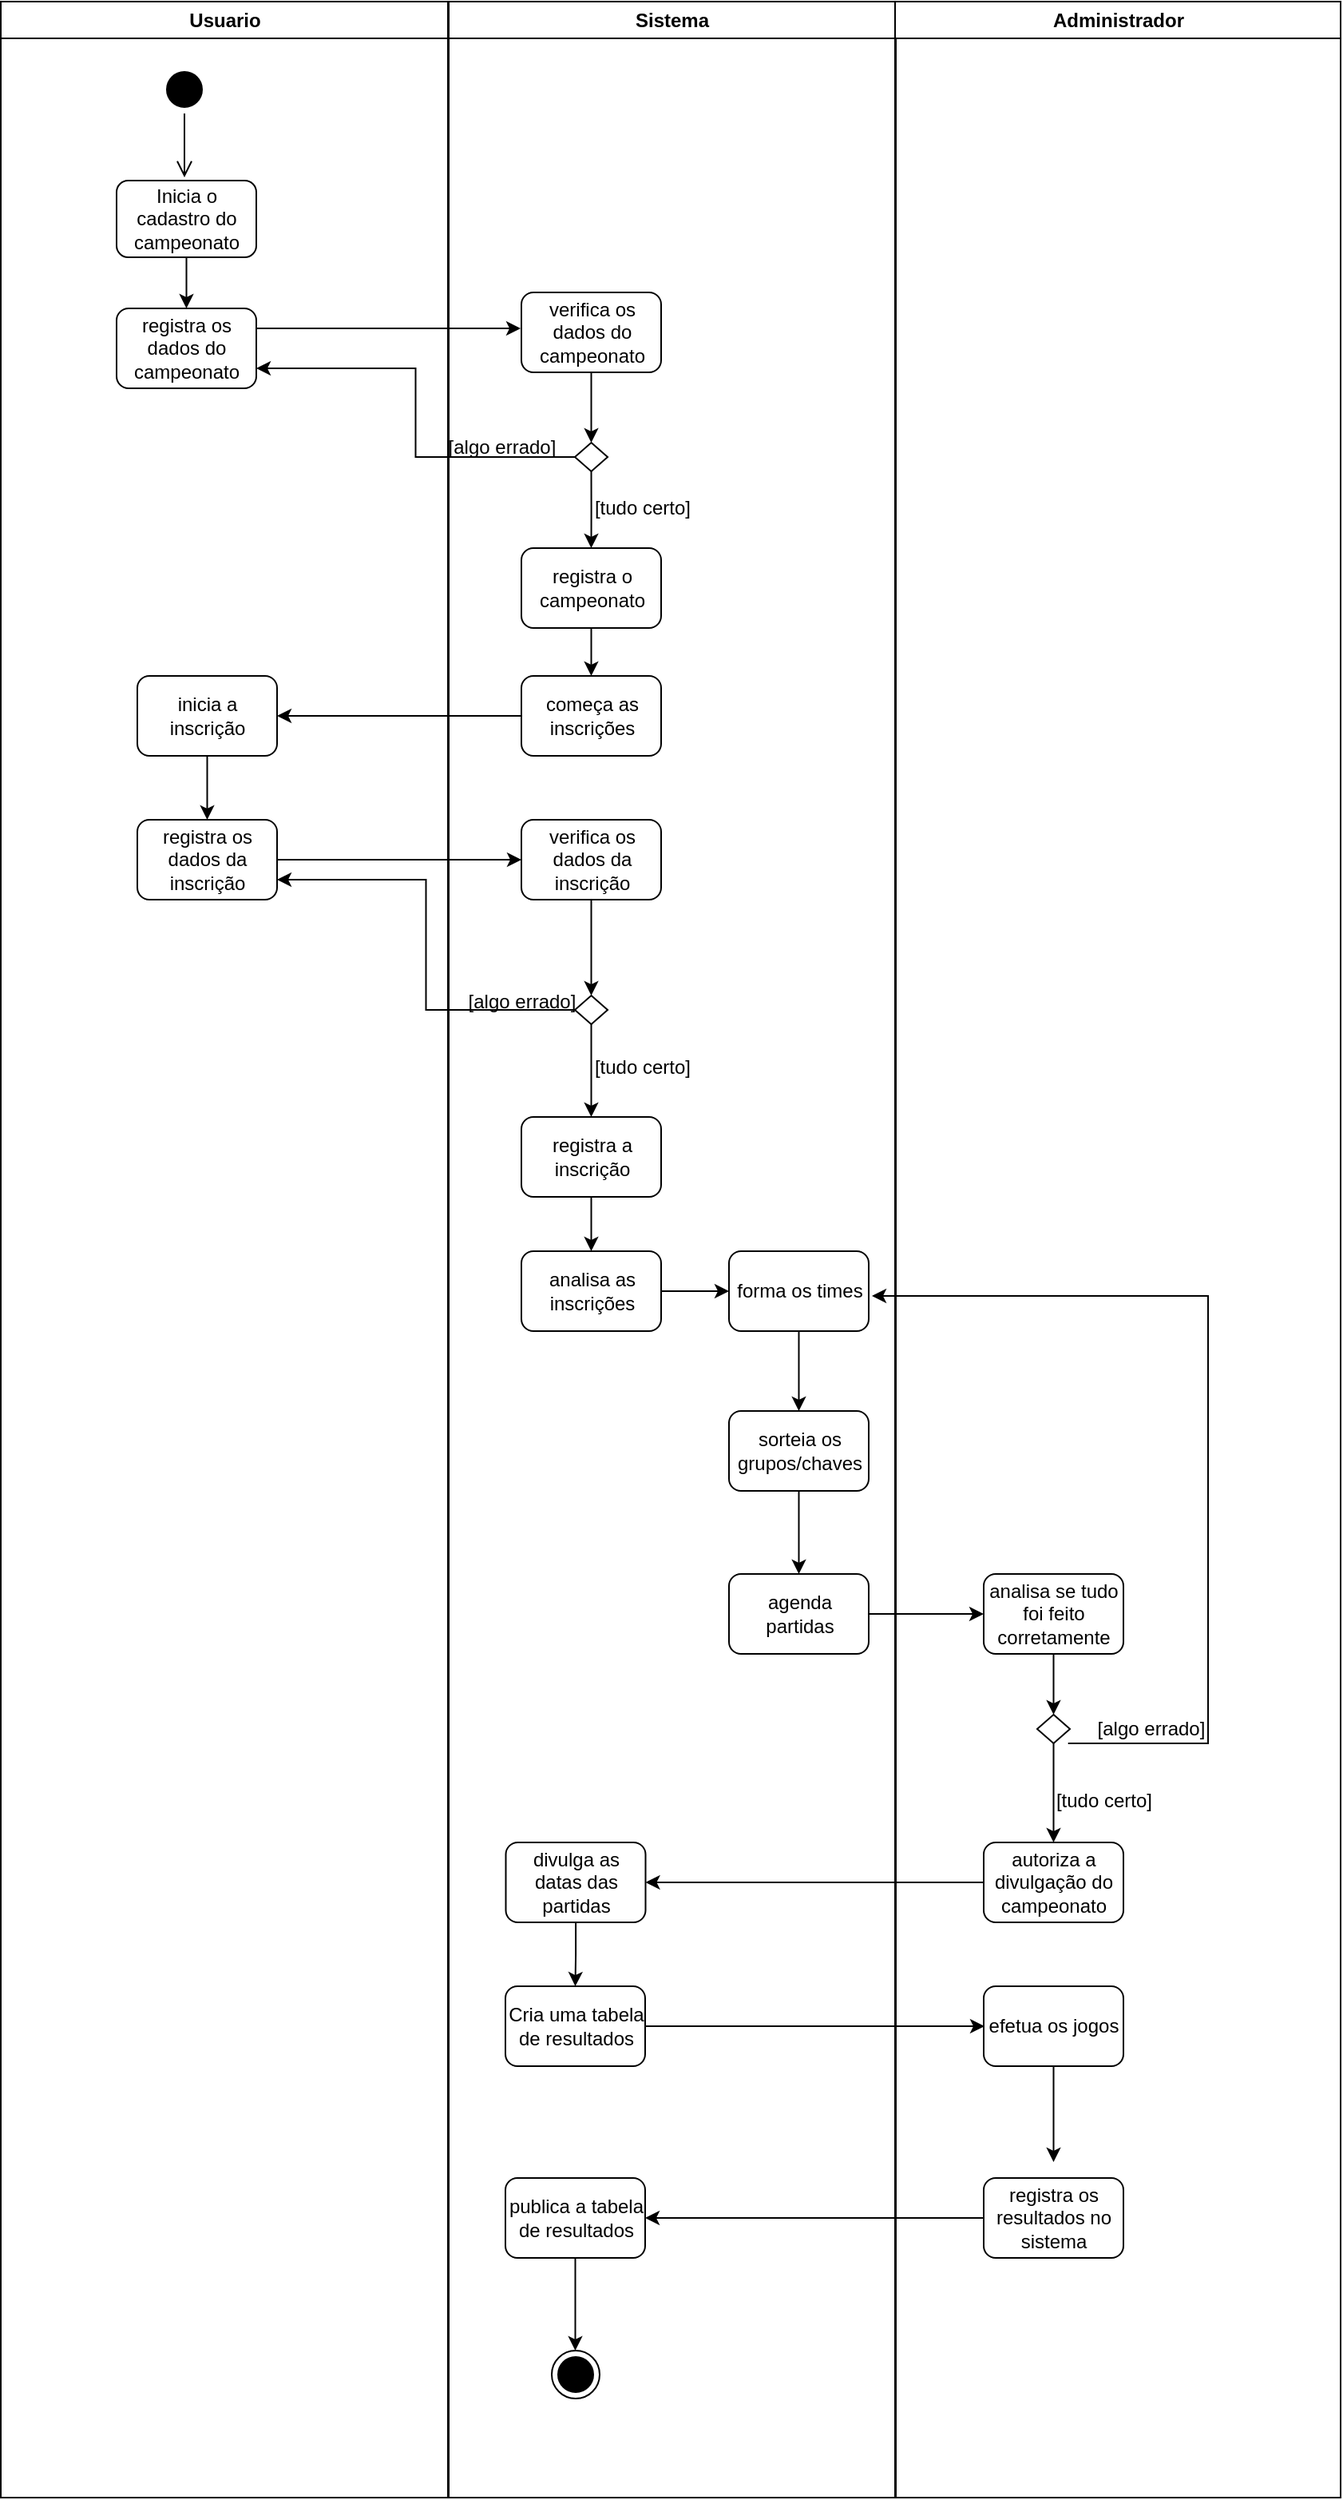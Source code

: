 <mxfile version="22.1.11" type="github">
  <diagram name="Page-1" id="e7e014a7-5840-1c2e-5031-d8a46d1fe8dd">
    <mxGraphModel dx="1398" dy="808" grid="1" gridSize="10" guides="1" tooltips="1" connect="1" arrows="1" fold="1" page="1" pageScale="1" pageWidth="1169" pageHeight="826" background="none" math="0" shadow="0">
      <root>
        <mxCell id="0" />
        <mxCell id="1" parent="0" />
        <mxCell id="2" value="Usuario" style="swimlane;whiteSpace=wrap" parent="1" vertex="1">
          <mxGeometry x="164.5" y="128" width="280" height="1562" as="geometry" />
        </mxCell>
        <mxCell id="5" value="" style="ellipse;shape=startState;fillColor=#000000;strokeColor=#000000;" parent="2" vertex="1">
          <mxGeometry x="100" y="40" width="30" height="30" as="geometry" />
        </mxCell>
        <mxCell id="6" value="" style="edgeStyle=elbowEdgeStyle;elbow=horizontal;verticalAlign=bottom;endArrow=open;endSize=8;strokeColor=#000000;endFill=1;rounded=0" parent="2" source="5" edge="1">
          <mxGeometry x="100" y="40" as="geometry">
            <mxPoint x="115.071" y="110" as="targetPoint" />
          </mxGeometry>
        </mxCell>
        <mxCell id="lXPpiiLehpuR0d5RNRXk-49" style="edgeStyle=orthogonalEdgeStyle;rounded=0;orthogonalLoop=1;jettySize=auto;html=1;entryX=0.5;entryY=0;entryDx=0;entryDy=0;" parent="2" source="lXPpiiLehpuR0d5RNRXk-41" target="lXPpiiLehpuR0d5RNRXk-47" edge="1">
          <mxGeometry relative="1" as="geometry" />
        </mxCell>
        <mxCell id="lXPpiiLehpuR0d5RNRXk-41" value="Inicia o cadastro do campeonato" style="rounded=1;whiteSpace=wrap;html=1;" parent="2" vertex="1">
          <mxGeometry x="72.5" y="112" width="87.5" height="48" as="geometry" />
        </mxCell>
        <mxCell id="lXPpiiLehpuR0d5RNRXk-51" style="edgeStyle=orthogonalEdgeStyle;rounded=0;orthogonalLoop=1;jettySize=auto;html=1;exitX=1;exitY=0.25;exitDx=0;exitDy=0;" parent="2" source="lXPpiiLehpuR0d5RNRXk-47" edge="1">
          <mxGeometry relative="1" as="geometry">
            <mxPoint x="325.5" y="204.529" as="targetPoint" />
          </mxGeometry>
        </mxCell>
        <mxCell id="lXPpiiLehpuR0d5RNRXk-47" value="registra os dados do campeonato" style="rounded=1;whiteSpace=wrap;html=1;" parent="2" vertex="1">
          <mxGeometry x="72.5" y="192" width="87.5" height="50" as="geometry" />
        </mxCell>
        <mxCell id="lXPpiiLehpuR0d5RNRXk-78" style="edgeStyle=orthogonalEdgeStyle;rounded=0;orthogonalLoop=1;jettySize=auto;html=1;entryX=0.5;entryY=0;entryDx=0;entryDy=0;" parent="2" source="lXPpiiLehpuR0d5RNRXk-70" target="lXPpiiLehpuR0d5RNRXk-77" edge="1">
          <mxGeometry relative="1" as="geometry" />
        </mxCell>
        <mxCell id="lXPpiiLehpuR0d5RNRXk-70" value="inicia a inscrição" style="rounded=1;whiteSpace=wrap;html=1;" parent="2" vertex="1">
          <mxGeometry x="85.5" y="422" width="87.5" height="50" as="geometry" />
        </mxCell>
        <mxCell id="lXPpiiLehpuR0d5RNRXk-77" value="registra os dados da inscrição" style="rounded=1;whiteSpace=wrap;html=1;" parent="2" vertex="1">
          <mxGeometry x="85.5" y="512" width="87.5" height="50" as="geometry" />
        </mxCell>
        <mxCell id="3" value="Sistema" style="swimlane;whiteSpace=wrap" parent="1" vertex="1">
          <mxGeometry x="445" y="128" width="280" height="1562" as="geometry" />
        </mxCell>
        <mxCell id="lXPpiiLehpuR0d5RNRXk-54" style="edgeStyle=orthogonalEdgeStyle;rounded=0;orthogonalLoop=1;jettySize=auto;html=1;entryX=0.5;entryY=0;entryDx=0;entryDy=0;" parent="3" source="lXPpiiLehpuR0d5RNRXk-52" target="lXPpiiLehpuR0d5RNRXk-53" edge="1">
          <mxGeometry relative="1" as="geometry" />
        </mxCell>
        <mxCell id="lXPpiiLehpuR0d5RNRXk-52" value="verifica os dados do campeonato" style="rounded=1;whiteSpace=wrap;html=1;" parent="3" vertex="1">
          <mxGeometry x="45.5" y="182" width="87.5" height="50" as="geometry" />
        </mxCell>
        <mxCell id="lXPpiiLehpuR0d5RNRXk-57" style="edgeStyle=orthogonalEdgeStyle;rounded=0;orthogonalLoop=1;jettySize=auto;html=1;exitX=0.5;exitY=1;exitDx=0;exitDy=0;" parent="3" source="lXPpiiLehpuR0d5RNRXk-53" target="lXPpiiLehpuR0d5RNRXk-56" edge="1">
          <mxGeometry relative="1" as="geometry" />
        </mxCell>
        <mxCell id="lXPpiiLehpuR0d5RNRXk-53" value="" style="rhombus;whiteSpace=wrap;html=1;" parent="3" vertex="1">
          <mxGeometry x="79" y="276" width="20.5" height="18" as="geometry" />
        </mxCell>
        <mxCell id="lXPpiiLehpuR0d5RNRXk-67" style="edgeStyle=orthogonalEdgeStyle;rounded=0;orthogonalLoop=1;jettySize=auto;html=1;entryX=0.5;entryY=0;entryDx=0;entryDy=0;" parent="3" source="lXPpiiLehpuR0d5RNRXk-56" target="lXPpiiLehpuR0d5RNRXk-66" edge="1">
          <mxGeometry relative="1" as="geometry" />
        </mxCell>
        <mxCell id="lXPpiiLehpuR0d5RNRXk-56" value="registra o campeonato" style="rounded=1;whiteSpace=wrap;html=1;" parent="3" vertex="1">
          <mxGeometry x="45.5" y="342" width="87.5" height="50" as="geometry" />
        </mxCell>
        <mxCell id="lXPpiiLehpuR0d5RNRXk-58" value="[tudo certo]" style="text;html=1;strokeColor=none;fillColor=none;align=center;verticalAlign=middle;whiteSpace=wrap;rounded=0;" parent="3" vertex="1">
          <mxGeometry x="85.5" y="302" width="70.5" height="30" as="geometry" />
        </mxCell>
        <mxCell id="lXPpiiLehpuR0d5RNRXk-60" value="[algo errado]" style="text;html=1;strokeColor=none;fillColor=none;align=center;verticalAlign=middle;whiteSpace=wrap;rounded=0;" parent="3" vertex="1">
          <mxGeometry x="-4.5" y="264" width="74.5" height="30" as="geometry" />
        </mxCell>
        <mxCell id="lXPpiiLehpuR0d5RNRXk-66" value="começa as inscrições" style="rounded=1;whiteSpace=wrap;html=1;" parent="3" vertex="1">
          <mxGeometry x="45.5" y="422" width="87.5" height="50" as="geometry" />
        </mxCell>
        <mxCell id="lXPpiiLehpuR0d5RNRXk-83" style="edgeStyle=orthogonalEdgeStyle;rounded=0;orthogonalLoop=1;jettySize=auto;html=1;" parent="3" source="lXPpiiLehpuR0d5RNRXk-81" edge="1">
          <mxGeometry relative="1" as="geometry">
            <mxPoint x="89.25" y="622" as="targetPoint" />
          </mxGeometry>
        </mxCell>
        <mxCell id="lXPpiiLehpuR0d5RNRXk-81" value="verifica os dados da inscrição" style="rounded=1;whiteSpace=wrap;html=1;" parent="3" vertex="1">
          <mxGeometry x="45.5" y="512" width="87.5" height="50" as="geometry" />
        </mxCell>
        <mxCell id="lXPpiiLehpuR0d5RNRXk-89" style="edgeStyle=orthogonalEdgeStyle;rounded=0;orthogonalLoop=1;jettySize=auto;html=1;entryX=0.5;entryY=0;entryDx=0;entryDy=0;" parent="3" source="lXPpiiLehpuR0d5RNRXk-84" target="lXPpiiLehpuR0d5RNRXk-88" edge="1">
          <mxGeometry relative="1" as="geometry" />
        </mxCell>
        <mxCell id="lXPpiiLehpuR0d5RNRXk-84" value="" style="rhombus;whiteSpace=wrap;html=1;" parent="3" vertex="1">
          <mxGeometry x="79" y="622" width="20.5" height="18" as="geometry" />
        </mxCell>
        <mxCell id="lXPpiiLehpuR0d5RNRXk-86" value="[algo errado]" style="text;html=1;strokeColor=none;fillColor=none;align=center;verticalAlign=middle;whiteSpace=wrap;rounded=0;" parent="3" vertex="1">
          <mxGeometry x="10.5" y="611" width="69.5" height="30" as="geometry" />
        </mxCell>
        <mxCell id="lXPpiiLehpuR0d5RNRXk-91" style="edgeStyle=orthogonalEdgeStyle;rounded=0;orthogonalLoop=1;jettySize=auto;html=1;" parent="3" source="lXPpiiLehpuR0d5RNRXk-88" edge="1">
          <mxGeometry relative="1" as="geometry">
            <mxPoint x="89.25" y="782" as="targetPoint" />
          </mxGeometry>
        </mxCell>
        <mxCell id="lXPpiiLehpuR0d5RNRXk-88" value="registra a inscrição" style="rounded=1;whiteSpace=wrap;html=1;" parent="3" vertex="1">
          <mxGeometry x="45.5" y="698" width="87.5" height="50" as="geometry" />
        </mxCell>
        <mxCell id="lXPpiiLehpuR0d5RNRXk-90" value="[tudo certo]" style="text;html=1;strokeColor=none;fillColor=none;align=center;verticalAlign=middle;whiteSpace=wrap;rounded=0;" parent="3" vertex="1">
          <mxGeometry x="85.5" y="652" width="70.5" height="30" as="geometry" />
        </mxCell>
        <mxCell id="lXPpiiLehpuR0d5RNRXk-95" style="edgeStyle=orthogonalEdgeStyle;rounded=0;orthogonalLoop=1;jettySize=auto;html=1;entryX=0;entryY=0.5;entryDx=0;entryDy=0;" parent="3" source="lXPpiiLehpuR0d5RNRXk-92" target="lXPpiiLehpuR0d5RNRXk-94" edge="1">
          <mxGeometry relative="1" as="geometry" />
        </mxCell>
        <mxCell id="lXPpiiLehpuR0d5RNRXk-92" value="analisa as inscrições" style="rounded=1;whiteSpace=wrap;html=1;" parent="3" vertex="1">
          <mxGeometry x="45.5" y="782" width="87.5" height="50" as="geometry" />
        </mxCell>
        <mxCell id="lXPpiiLehpuR0d5RNRXk-98" style="edgeStyle=orthogonalEdgeStyle;rounded=0;orthogonalLoop=1;jettySize=auto;html=1;" parent="3" source="lXPpiiLehpuR0d5RNRXk-94" target="lXPpiiLehpuR0d5RNRXk-97" edge="1">
          <mxGeometry relative="1" as="geometry" />
        </mxCell>
        <mxCell id="lXPpiiLehpuR0d5RNRXk-94" value="forma os times" style="rounded=1;whiteSpace=wrap;html=1;" parent="3" vertex="1">
          <mxGeometry x="175.5" y="782" width="87.5" height="50" as="geometry" />
        </mxCell>
        <mxCell id="lXPpiiLehpuR0d5RNRXk-152" style="edgeStyle=orthogonalEdgeStyle;rounded=0;orthogonalLoop=1;jettySize=auto;html=1;entryX=0.5;entryY=0;entryDx=0;entryDy=0;" parent="3" source="lXPpiiLehpuR0d5RNRXk-97" target="lXPpiiLehpuR0d5RNRXk-151" edge="1">
          <mxGeometry relative="1" as="geometry" />
        </mxCell>
        <mxCell id="lXPpiiLehpuR0d5RNRXk-97" value="sorteia os grupos/chaves" style="rounded=1;whiteSpace=wrap;html=1;" parent="3" vertex="1">
          <mxGeometry x="175.5" y="882" width="87.5" height="50" as="geometry" />
        </mxCell>
        <mxCell id="lXPpiiLehpuR0d5RNRXk-151" value="agenda partidas" style="rounded=1;whiteSpace=wrap;html=1;" parent="3" vertex="1">
          <mxGeometry x="175.5" y="984" width="87.5" height="50" as="geometry" />
        </mxCell>
        <mxCell id="lXPpiiLehpuR0d5RNRXk-171" style="edgeStyle=orthogonalEdgeStyle;rounded=0;orthogonalLoop=1;jettySize=auto;html=1;entryX=0.5;entryY=0;entryDx=0;entryDy=0;" parent="3" source="lXPpiiLehpuR0d5RNRXk-167" target="lXPpiiLehpuR0d5RNRXk-170" edge="1">
          <mxGeometry relative="1" as="geometry" />
        </mxCell>
        <mxCell id="lXPpiiLehpuR0d5RNRXk-167" value="divulga as datas das partidas" style="rounded=1;whiteSpace=wrap;html=1;" parent="3" vertex="1">
          <mxGeometry x="35.75" y="1152" width="87.5" height="50" as="geometry" />
        </mxCell>
        <mxCell id="lXPpiiLehpuR0d5RNRXk-172" style="edgeStyle=orthogonalEdgeStyle;rounded=0;orthogonalLoop=1;jettySize=auto;html=1;" parent="3" source="lXPpiiLehpuR0d5RNRXk-170" edge="1">
          <mxGeometry relative="1" as="geometry">
            <mxPoint x="335.5" y="1267" as="targetPoint" />
          </mxGeometry>
        </mxCell>
        <mxCell id="lXPpiiLehpuR0d5RNRXk-170" value="Cria uma tabela de resultados" style="rounded=1;whiteSpace=wrap;html=1;" parent="3" vertex="1">
          <mxGeometry x="35.5" y="1242" width="87.5" height="50" as="geometry" />
        </mxCell>
        <mxCell id="lXPpiiLehpuR0d5RNRXk-180" style="edgeStyle=orthogonalEdgeStyle;rounded=0;orthogonalLoop=1;jettySize=auto;html=1;" parent="3" source="lXPpiiLehpuR0d5RNRXk-177" edge="1">
          <mxGeometry relative="1" as="geometry">
            <mxPoint x="79.25" y="1470" as="targetPoint" />
          </mxGeometry>
        </mxCell>
        <mxCell id="lXPpiiLehpuR0d5RNRXk-177" value="publica a tabela de resultados" style="rounded=1;whiteSpace=wrap;html=1;" parent="3" vertex="1">
          <mxGeometry x="35.5" y="1362" width="87.5" height="50" as="geometry" />
        </mxCell>
        <mxCell id="lXPpiiLehpuR0d5RNRXk-183" value="" style="ellipse;html=1;shape=endState;fillColor=#000000;strokeColor=#000000;" parent="3" vertex="1">
          <mxGeometry x="64.5" y="1470" width="30" height="30" as="geometry" />
        </mxCell>
        <mxCell id="lXPpiiLehpuR0d5RNRXk-59" style="edgeStyle=orthogonalEdgeStyle;rounded=0;orthogonalLoop=1;jettySize=auto;html=1;entryX=1;entryY=0.75;entryDx=0;entryDy=0;" parent="1" source="lXPpiiLehpuR0d5RNRXk-53" target="lXPpiiLehpuR0d5RNRXk-47" edge="1">
          <mxGeometry relative="1" as="geometry" />
        </mxCell>
        <mxCell id="lXPpiiLehpuR0d5RNRXk-71" style="edgeStyle=orthogonalEdgeStyle;rounded=0;orthogonalLoop=1;jettySize=auto;html=1;" parent="1" source="lXPpiiLehpuR0d5RNRXk-66" target="lXPpiiLehpuR0d5RNRXk-70" edge="1">
          <mxGeometry relative="1" as="geometry" />
        </mxCell>
        <mxCell id="lXPpiiLehpuR0d5RNRXk-82" style="edgeStyle=orthogonalEdgeStyle;rounded=0;orthogonalLoop=1;jettySize=auto;html=1;" parent="1" source="lXPpiiLehpuR0d5RNRXk-77" target="lXPpiiLehpuR0d5RNRXk-81" edge="1">
          <mxGeometry relative="1" as="geometry" />
        </mxCell>
        <mxCell id="lXPpiiLehpuR0d5RNRXk-85" style="edgeStyle=orthogonalEdgeStyle;rounded=0;orthogonalLoop=1;jettySize=auto;html=1;entryX=1;entryY=0.75;entryDx=0;entryDy=0;" parent="1" source="lXPpiiLehpuR0d5RNRXk-84" target="lXPpiiLehpuR0d5RNRXk-77" edge="1">
          <mxGeometry relative="1" as="geometry" />
        </mxCell>
        <mxCell id="lXPpiiLehpuR0d5RNRXk-146" value="Administrador" style="swimlane;whiteSpace=wrap;html=1;" parent="1" vertex="1">
          <mxGeometry x="724.5" y="128" width="279" height="1562" as="geometry" />
        </mxCell>
        <mxCell id="lXPpiiLehpuR0d5RNRXk-157" style="edgeStyle=orthogonalEdgeStyle;rounded=0;orthogonalLoop=1;jettySize=auto;html=1;" parent="lXPpiiLehpuR0d5RNRXk-146" source="lXPpiiLehpuR0d5RNRXk-155" edge="1">
          <mxGeometry relative="1" as="geometry">
            <mxPoint x="99.25" y="1072.0" as="targetPoint" />
          </mxGeometry>
        </mxCell>
        <mxCell id="lXPpiiLehpuR0d5RNRXk-155" value="analisa se tudo foi feito corretamente" style="rounded=1;whiteSpace=wrap;html=1;" parent="lXPpiiLehpuR0d5RNRXk-146" vertex="1">
          <mxGeometry x="55.5" y="984" width="87.5" height="50" as="geometry" />
        </mxCell>
        <mxCell id="lXPpiiLehpuR0d5RNRXk-159" style="edgeStyle=orthogonalEdgeStyle;rounded=0;orthogonalLoop=1;jettySize=auto;html=1;" parent="lXPpiiLehpuR0d5RNRXk-146" edge="1">
          <mxGeometry relative="1" as="geometry">
            <mxPoint x="-14.5" y="810" as="targetPoint" />
            <mxPoint x="108.361" y="1090.0" as="sourcePoint" />
            <Array as="points">
              <mxPoint x="196" y="1090" />
              <mxPoint x="196" y="810" />
            </Array>
          </mxGeometry>
        </mxCell>
        <mxCell id="lXPpiiLehpuR0d5RNRXk-163" style="edgeStyle=orthogonalEdgeStyle;rounded=0;orthogonalLoop=1;jettySize=auto;html=1;entryX=0.5;entryY=0;entryDx=0;entryDy=0;" parent="lXPpiiLehpuR0d5RNRXk-146" source="lXPpiiLehpuR0d5RNRXk-158" target="lXPpiiLehpuR0d5RNRXk-162" edge="1">
          <mxGeometry relative="1" as="geometry" />
        </mxCell>
        <mxCell id="lXPpiiLehpuR0d5RNRXk-158" value="" style="rhombus;whiteSpace=wrap;html=1;" parent="lXPpiiLehpuR0d5RNRXk-146" vertex="1">
          <mxGeometry x="89" y="1072" width="20.5" height="18" as="geometry" />
        </mxCell>
        <mxCell id="lXPpiiLehpuR0d5RNRXk-160" value="[algo errado]" style="text;html=1;strokeColor=none;fillColor=none;align=center;verticalAlign=middle;whiteSpace=wrap;rounded=0;" parent="lXPpiiLehpuR0d5RNRXk-146" vertex="1">
          <mxGeometry x="125.5" y="1066" width="69.5" height="30" as="geometry" />
        </mxCell>
        <mxCell id="lXPpiiLehpuR0d5RNRXk-162" value="autoriza a divulgação do campeonato" style="rounded=1;whiteSpace=wrap;html=1;" parent="lXPpiiLehpuR0d5RNRXk-146" vertex="1">
          <mxGeometry x="55.5" y="1152" width="87.5" height="50" as="geometry" />
        </mxCell>
        <mxCell id="lXPpiiLehpuR0d5RNRXk-164" value="[tudo certo]" style="text;html=1;strokeColor=none;fillColor=none;align=center;verticalAlign=middle;whiteSpace=wrap;rounded=0;" parent="lXPpiiLehpuR0d5RNRXk-146" vertex="1">
          <mxGeometry x="95.5" y="1111" width="70.5" height="30" as="geometry" />
        </mxCell>
        <mxCell id="lXPpiiLehpuR0d5RNRXk-175" style="edgeStyle=orthogonalEdgeStyle;rounded=0;orthogonalLoop=1;jettySize=auto;html=1;" parent="lXPpiiLehpuR0d5RNRXk-146" source="lXPpiiLehpuR0d5RNRXk-174" edge="1">
          <mxGeometry relative="1" as="geometry">
            <mxPoint x="99.25" y="1352" as="targetPoint" />
          </mxGeometry>
        </mxCell>
        <mxCell id="lXPpiiLehpuR0d5RNRXk-174" value="efetua os jogos" style="rounded=1;whiteSpace=wrap;html=1;" parent="lXPpiiLehpuR0d5RNRXk-146" vertex="1">
          <mxGeometry x="55.5" y="1242" width="87.5" height="50" as="geometry" />
        </mxCell>
        <mxCell id="lXPpiiLehpuR0d5RNRXk-176" value="registra os resultados no sistema" style="rounded=1;whiteSpace=wrap;html=1;" parent="lXPpiiLehpuR0d5RNRXk-146" vertex="1">
          <mxGeometry x="55.5" y="1362" width="87.5" height="50" as="geometry" />
        </mxCell>
        <mxCell id="lXPpiiLehpuR0d5RNRXk-156" style="edgeStyle=orthogonalEdgeStyle;rounded=0;orthogonalLoop=1;jettySize=auto;html=1;entryX=0;entryY=0.5;entryDx=0;entryDy=0;" parent="1" source="lXPpiiLehpuR0d5RNRXk-151" target="lXPpiiLehpuR0d5RNRXk-155" edge="1">
          <mxGeometry relative="1" as="geometry" />
        </mxCell>
        <mxCell id="lXPpiiLehpuR0d5RNRXk-168" style="edgeStyle=orthogonalEdgeStyle;rounded=0;orthogonalLoop=1;jettySize=auto;html=1;entryX=1;entryY=0.5;entryDx=0;entryDy=0;" parent="1" source="lXPpiiLehpuR0d5RNRXk-162" target="lXPpiiLehpuR0d5RNRXk-167" edge="1">
          <mxGeometry relative="1" as="geometry" />
        </mxCell>
        <mxCell id="lXPpiiLehpuR0d5RNRXk-178" style="edgeStyle=orthogonalEdgeStyle;rounded=0;orthogonalLoop=1;jettySize=auto;html=1;" parent="1" source="lXPpiiLehpuR0d5RNRXk-176" target="lXPpiiLehpuR0d5RNRXk-177" edge="1">
          <mxGeometry relative="1" as="geometry" />
        </mxCell>
      </root>
    </mxGraphModel>
  </diagram>
</mxfile>
